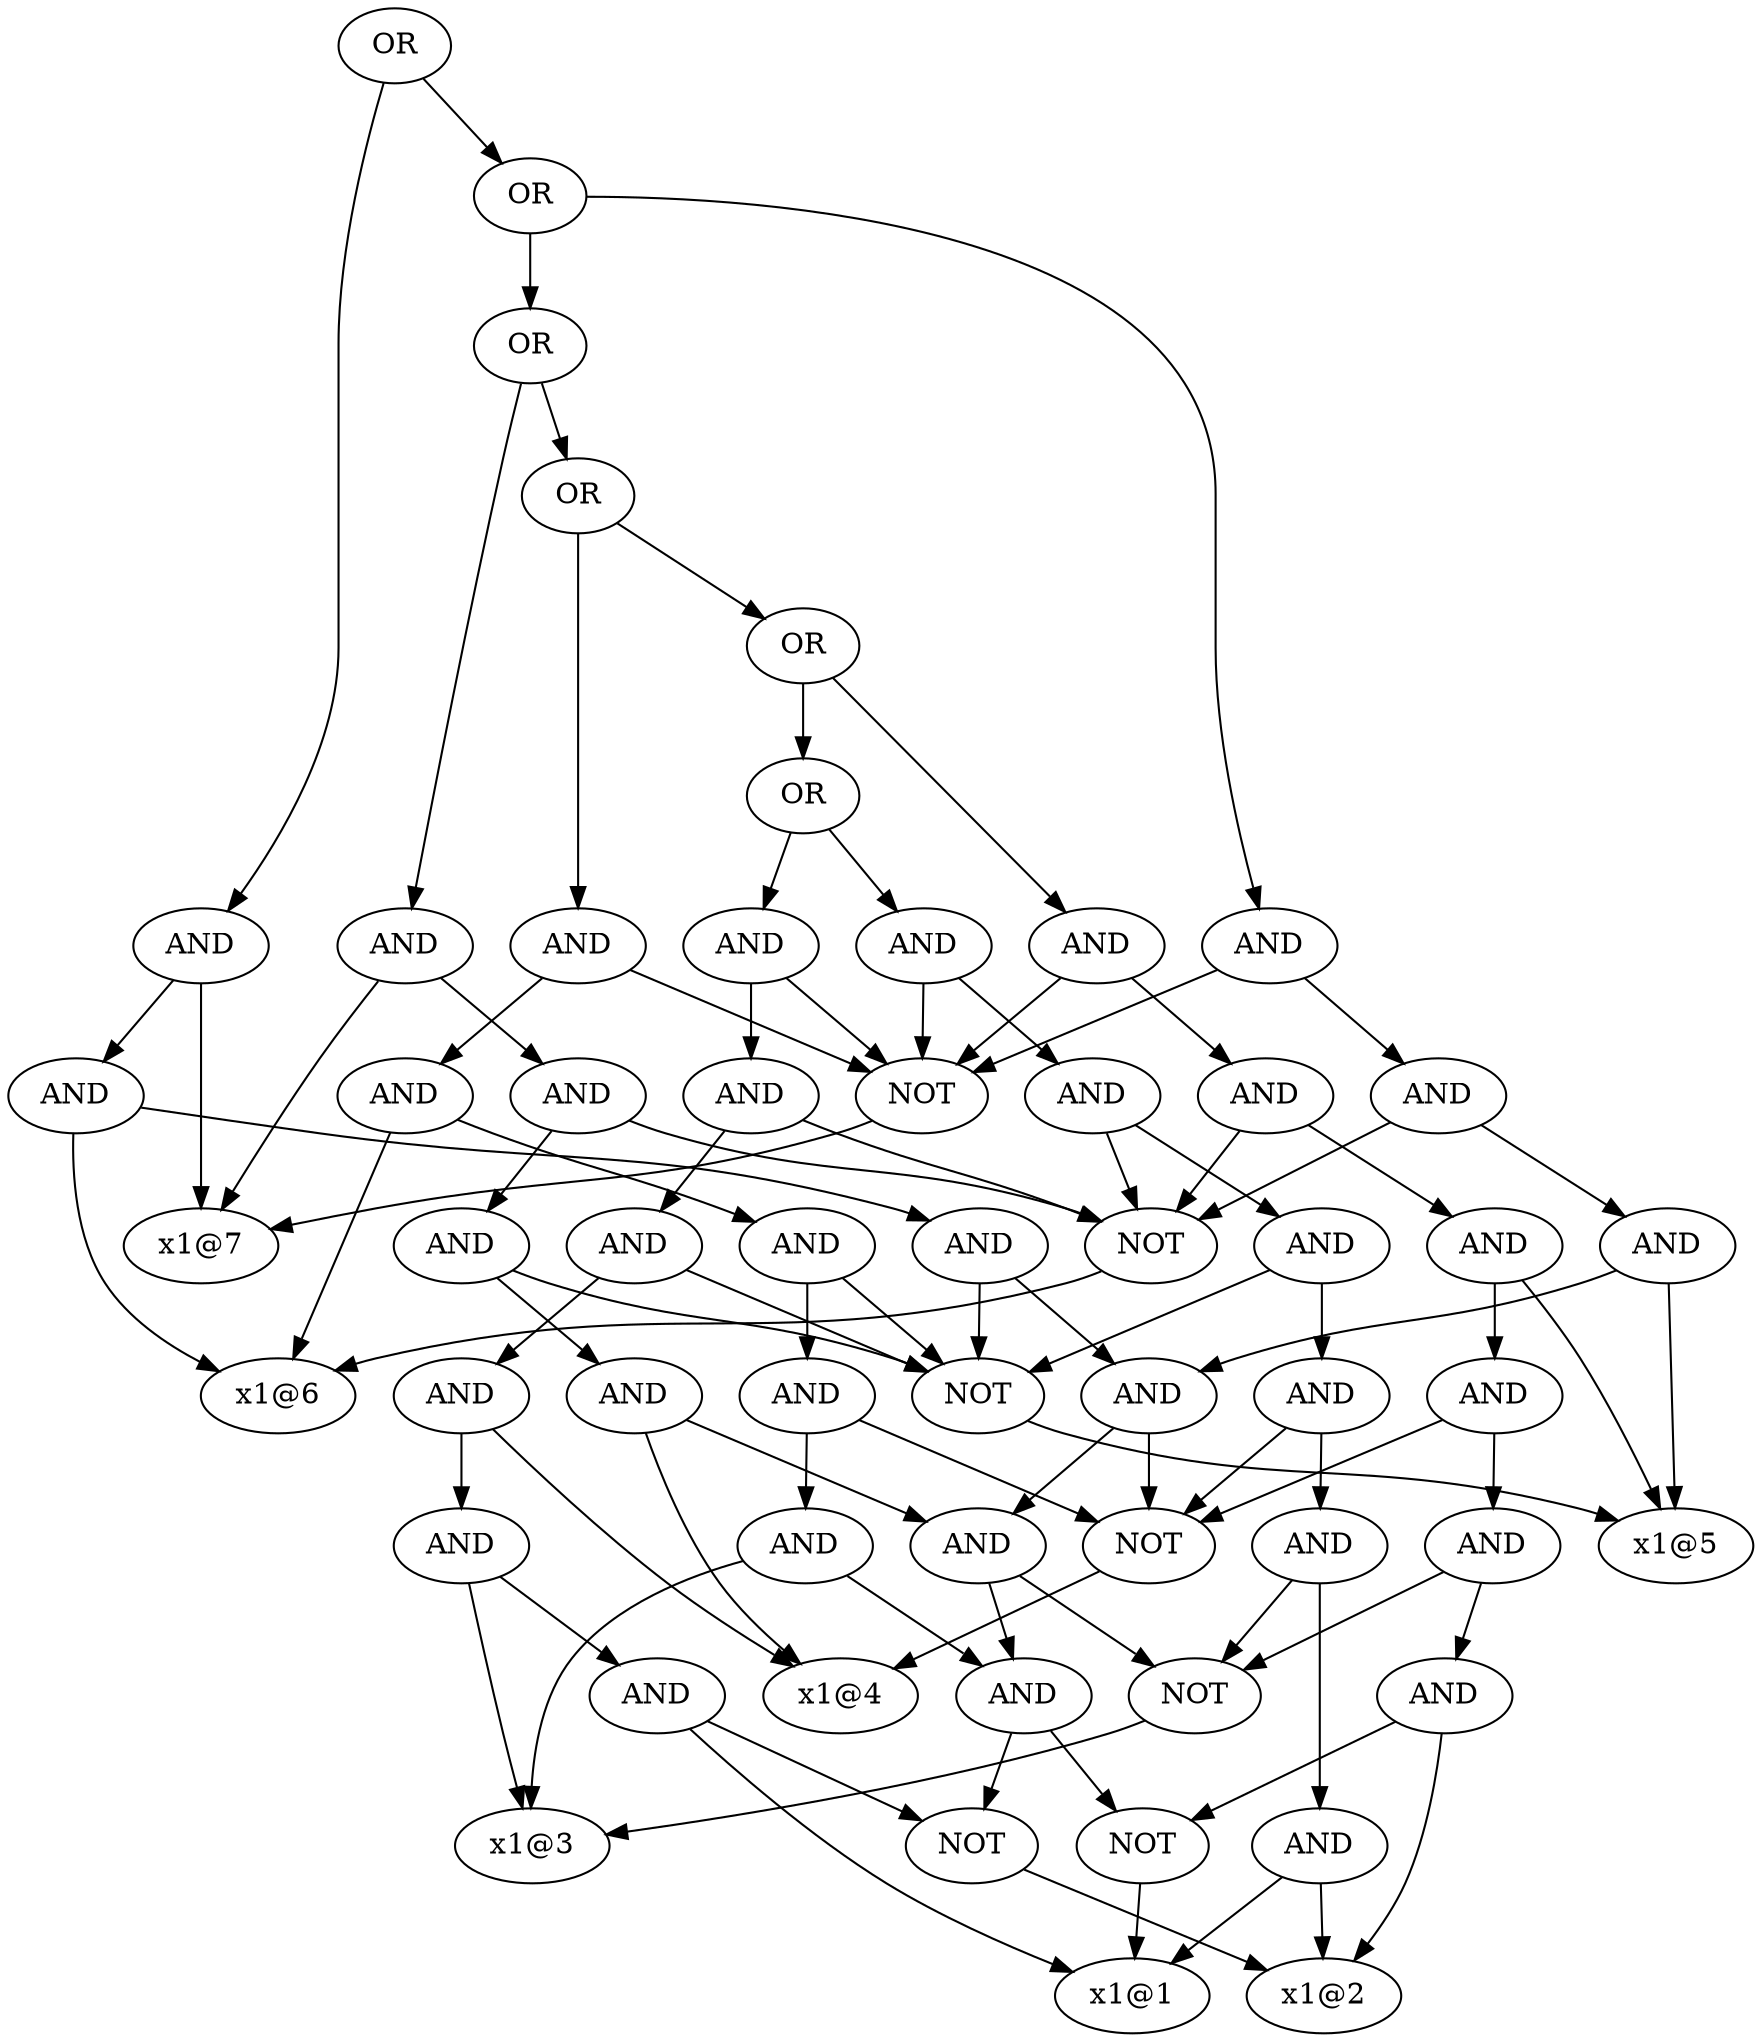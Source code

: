 digraph output {
	139868202907296 [label = OR]
	139868202907200 [label = OR]
	139868202907104 [label = OR]
	139868202907008 [label = OR]
	139868202906912 [label = OR]
	139868202895200 [label = OR]
	139868202893904 [label = AND]
	139868202894000 [label = AND]
	139868202894192 [label = AND]
	139868202894288 [label = AND]
	139868202894384 [label = AND]
	139868202894480 [label = AND]
	139868204324848 [label = "x1@1"]
	139868203604960 [label = "x1@2"]
	139868202894480 -> 139868204324848
	139868202894480 -> 139868203604960
	139868202895008 [label = NOT]
	139868203603712 [label = "x1@3"]
	139868202895008 -> 139868203603712
	139868202894384 -> 139868202894480
	139868202894384 -> 139868202895008
	139868202895104 [label = NOT]
	139868203605632 [label = "x1@4"]
	139868202895104 -> 139868203605632
	139868202894288 -> 139868202894384
	139868202894288 -> 139868202895104
	139868202894864 [label = NOT]
	139868203602944 [label = "x1@5"]
	139868202894864 -> 139868203602944
	139868202894192 -> 139868202894288
	139868202894192 -> 139868202894864
	139868202894768 [label = NOT]
	139868203603808 [label = "x1@6"]
	139868202894768 -> 139868203603808
	139868202894000 -> 139868202894192
	139868202894000 -> 139868202894768
	139868202894672 [label = NOT]
	139868203603952 [label = "x1@7"]
	139868202894672 -> 139868203603952
	139868202893904 -> 139868202894000
	139868202893904 -> 139868202894672
	139868202896112 [label = AND]
	139868202896016 [label = AND]
	139868202895920 [label = AND]
	139868202895824 [label = AND]
	139868202895728 [label = AND]
	139868202895680 [label = AND]
	139868202895584 [label = NOT]
	139868202895584 -> 139868203604960
	139868202895680 -> 139868204324848
	139868202895680 -> 139868202895584
	139868202895728 -> 139868202895680
	139868202895728 -> 139868203603712
	139868202895824 -> 139868202895728
	139868202895824 -> 139868203605632
	139868202895920 -> 139868202895824
	139868202895920 -> 139868202894864
	139868202896016 -> 139868202895920
	139868202896016 -> 139868202894768
	139868202896112 -> 139868202896016
	139868202896112 -> 139868202894672
	139868202895200 -> 139868202893904
	139868202895200 -> 139868202896112
	139868202896784 [label = AND]
	139868202896688 [label = AND]
	139868202896592 [label = AND]
	139868202896496 [label = AND]
	139868202896400 [label = AND]
	139868202896208 [label = AND]
	139868202896256 [label = NOT]
	139868202896256 -> 139868204324848
	139868202896208 -> 139868202896256
	139868202896208 -> 139868203604960
	139868202896400 -> 139868202896208
	139868202896400 -> 139868202895008
	139868202896496 -> 139868202896400
	139868202896496 -> 139868202895104
	139868202896592 -> 139868202896496
	139868202896592 -> 139868203602944
	139868202896688 -> 139868202896592
	139868202896688 -> 139868202894768
	139868202896784 -> 139868202896688
	139868202896784 -> 139868202894672
	139868202906912 -> 139868202895200
	139868202906912 -> 139868202896784
	139868202897360 [label = AND]
	139868202897264 [label = AND]
	139868202897168 [label = AND]
	139868202897072 [label = AND]
	139868202896880 [label = AND]
	139868202896832 [label = AND]
	139868202896832 -> 139868202896256
	139868202896832 -> 139868202895584
	139868202896880 -> 139868202896832
	139868202896880 -> 139868203603712
	139868202897072 -> 139868202896880
	139868202897072 -> 139868202895104
	139868202897168 -> 139868202897072
	139868202897168 -> 139868202894864
	139868202897264 -> 139868202897168
	139868202897264 -> 139868203603808
	139868202897360 -> 139868202897264
	139868202897360 -> 139868202894672
	139868202907008 -> 139868202906912
	139868202907008 -> 139868202897360
	139868202906096 [label = AND]
	139868202906000 [label = AND]
	139868202905904 [label = AND]
	139868202905712 [label = AND]
	139868202905664 [label = AND]
	139868202905664 -> 139868202896832
	139868202905664 -> 139868202895008
	139868202905712 -> 139868202905664
	139868202905712 -> 139868203605632
	139868202905904 -> 139868202905712
	139868202905904 -> 139868202894864
	139868202906000 -> 139868202905904
	139868202906000 -> 139868202894768
	139868202906096 -> 139868202906000
	139868202906096 -> 139868203603952
	139868202907104 -> 139868202907008
	139868202907104 -> 139868202906096
	139868202906480 [label = AND]
	139868202906384 [label = AND]
	139868202906192 [label = AND]
	139868202906240 [label = AND]
	139868202906240 -> 139868202905664
	139868202906240 -> 139868202895104
	139868202906192 -> 139868202906240
	139868202906192 -> 139868203602944
	139868202906384 -> 139868202906192
	139868202906384 -> 139868202894768
	139868202906480 -> 139868202906384
	139868202906480 -> 139868202894672
	139868202907200 -> 139868202907104
	139868202907200 -> 139868202906480
	139868202906768 [label = AND]
	139868202906576 [label = AND]
	139868202906528 [label = AND]
	139868202906528 -> 139868202906240
	139868202906528 -> 139868202894864
	139868202906576 -> 139868202906528
	139868202906576 -> 139868203603808
	139868202906768 -> 139868202906576
	139868202906768 -> 139868203603952
	139868202907296 -> 139868202907200
	139868202907296 -> 139868202906768
}
